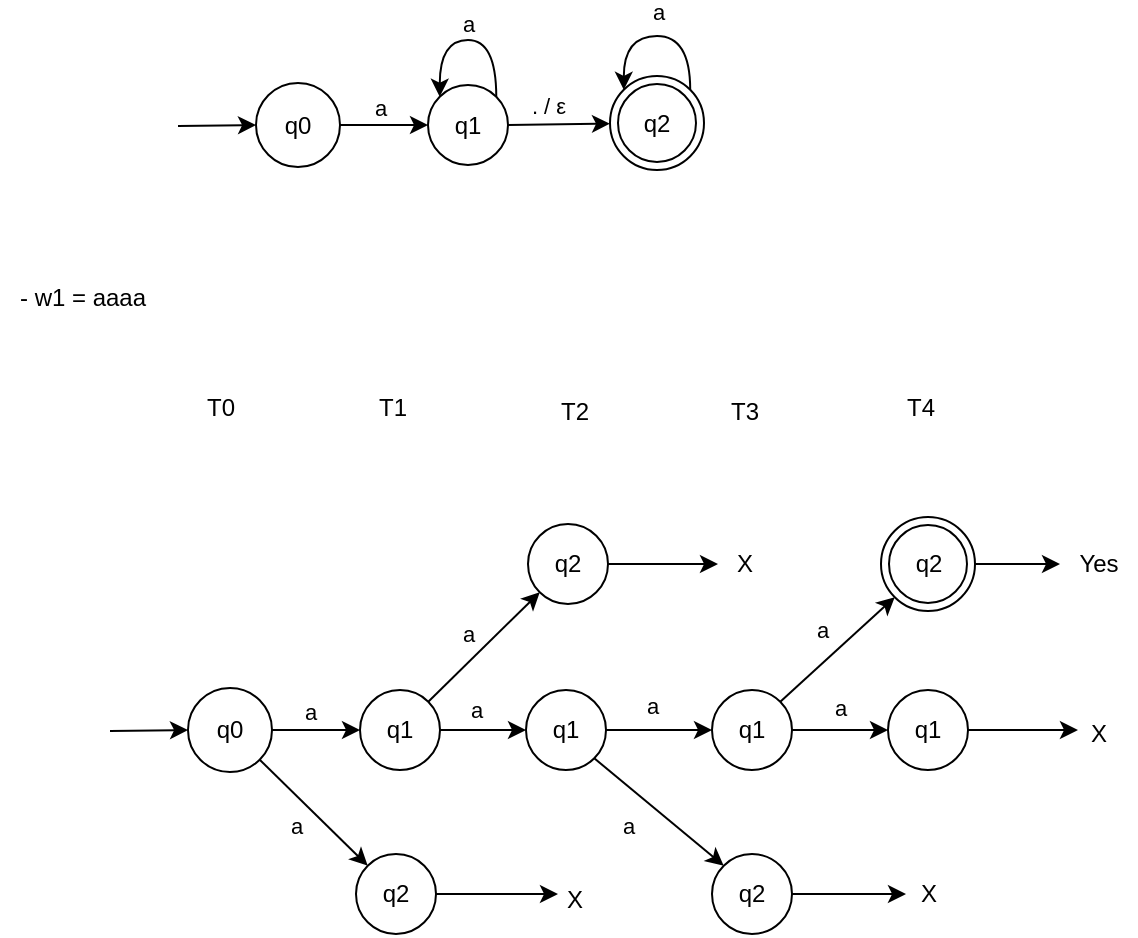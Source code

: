 <mxfile version="24.7.12">
  <diagram name="Page-1" id="Z5FTGkGa2ShZTrfyx7nZ">
    <mxGraphModel dx="1434" dy="827" grid="0" gridSize="10" guides="1" tooltips="1" connect="1" arrows="1" fold="1" page="1" pageScale="1" pageWidth="1654" pageHeight="2336" math="0" shadow="0">
      <root>
        <mxCell id="0" />
        <mxCell id="1" parent="0" />
        <mxCell id="1SRfXrtsyIx2hCv3YblZ-1" value="q0" style="ellipse;whiteSpace=wrap;html=1;aspect=fixed;" parent="1" vertex="1">
          <mxGeometry x="610" y="249.5" width="42" height="42" as="geometry" />
        </mxCell>
        <mxCell id="1SRfXrtsyIx2hCv3YblZ-13" style="edgeStyle=orthogonalEdgeStyle;curved=1;rounded=0;orthogonalLoop=1;jettySize=auto;html=1;exitX=1;exitY=0;exitDx=0;exitDy=0;entryX=0;entryY=0;entryDx=0;entryDy=0;" parent="1" source="1SRfXrtsyIx2hCv3YblZ-2" target="1SRfXrtsyIx2hCv3YblZ-2" edge="1">
          <mxGeometry relative="1" as="geometry">
            <mxPoint x="712" y="156" as="targetPoint" />
            <Array as="points">
              <mxPoint x="730" y="228" />
              <mxPoint x="702" y="228" />
            </Array>
          </mxGeometry>
        </mxCell>
        <mxCell id="1SRfXrtsyIx2hCv3YblZ-17" value="a" style="edgeLabel;html=1;align=center;verticalAlign=middle;resizable=0;points=[];" parent="1SRfXrtsyIx2hCv3YblZ-13" vertex="1" connectable="0">
          <mxGeometry x="-0.062" y="-2" relative="1" as="geometry">
            <mxPoint x="-3" y="-6" as="offset" />
          </mxGeometry>
        </mxCell>
        <mxCell id="1SRfXrtsyIx2hCv3YblZ-14" style="rounded=0;orthogonalLoop=1;jettySize=auto;html=1;exitX=1;exitY=0.5;exitDx=0;exitDy=0;" parent="1" source="1SRfXrtsyIx2hCv3YblZ-2" target="1SRfXrtsyIx2hCv3YblZ-6" edge="1">
          <mxGeometry relative="1" as="geometry" />
        </mxCell>
        <mxCell id="1SRfXrtsyIx2hCv3YblZ-22" value=". / ε" style="edgeLabel;html=1;align=center;verticalAlign=middle;resizable=0;points=[];" parent="1SRfXrtsyIx2hCv3YblZ-14" vertex="1" connectable="0">
          <mxGeometry x="-0.059" relative="1" as="geometry">
            <mxPoint x="-4" y="-9" as="offset" />
          </mxGeometry>
        </mxCell>
        <mxCell id="1SRfXrtsyIx2hCv3YblZ-2" value="q1" style="ellipse;whiteSpace=wrap;html=1;aspect=fixed;" parent="1" vertex="1">
          <mxGeometry x="696" y="250.5" width="40" height="40" as="geometry" />
        </mxCell>
        <mxCell id="1SRfXrtsyIx2hCv3YblZ-6" value="q2" style="ellipse;shape=doubleEllipse;whiteSpace=wrap;html=1;aspect=fixed;" parent="1" vertex="1">
          <mxGeometry x="787" y="246" width="47" height="47" as="geometry" />
        </mxCell>
        <mxCell id="1SRfXrtsyIx2hCv3YblZ-7" value="" style="endArrow=classic;html=1;rounded=0;exitX=1;exitY=0.5;exitDx=0;exitDy=0;entryX=0;entryY=0.5;entryDx=0;entryDy=0;" parent="1" source="1SRfXrtsyIx2hCv3YblZ-1" target="1SRfXrtsyIx2hCv3YblZ-2" edge="1">
          <mxGeometry width="50" height="50" relative="1" as="geometry">
            <mxPoint x="703" y="450" as="sourcePoint" />
            <mxPoint x="753" y="400" as="targetPoint" />
          </mxGeometry>
        </mxCell>
        <mxCell id="1SRfXrtsyIx2hCv3YblZ-16" value="a" style="edgeLabel;html=1;align=center;verticalAlign=middle;resizable=0;points=[];" parent="1SRfXrtsyIx2hCv3YblZ-7" vertex="1" connectable="0">
          <mxGeometry x="0.04" relative="1" as="geometry">
            <mxPoint x="-3" y="-9" as="offset" />
          </mxGeometry>
        </mxCell>
        <mxCell id="1SRfXrtsyIx2hCv3YblZ-18" style="edgeStyle=orthogonalEdgeStyle;curved=1;rounded=0;orthogonalLoop=1;jettySize=auto;html=1;exitX=1;exitY=0;exitDx=0;exitDy=0;entryX=0;entryY=0;entryDx=0;entryDy=0;" parent="1" source="1SRfXrtsyIx2hCv3YblZ-6" target="1SRfXrtsyIx2hCv3YblZ-6" edge="1">
          <mxGeometry relative="1" as="geometry">
            <Array as="points">
              <mxPoint x="827" y="226" />
              <mxPoint x="794" y="226" />
            </Array>
          </mxGeometry>
        </mxCell>
        <mxCell id="1SRfXrtsyIx2hCv3YblZ-19" value="a" style="edgeLabel;html=1;align=center;verticalAlign=middle;resizable=0;points=[];" parent="1SRfXrtsyIx2hCv3YblZ-18" vertex="1" connectable="0">
          <mxGeometry x="-0.081" y="-2" relative="1" as="geometry">
            <mxPoint x="-3" y="-10" as="offset" />
          </mxGeometry>
        </mxCell>
        <mxCell id="dPuKRaZLPDQicDzI08yV-1" value="" style="endArrow=classic;html=1;rounded=0;entryX=0;entryY=0.5;entryDx=0;entryDy=0;" edge="1" parent="1" target="1SRfXrtsyIx2hCv3YblZ-1">
          <mxGeometry width="50" height="50" relative="1" as="geometry">
            <mxPoint x="571" y="271" as="sourcePoint" />
            <mxPoint x="753" y="400" as="targetPoint" />
          </mxGeometry>
        </mxCell>
        <mxCell id="dPuKRaZLPDQicDzI08yV-8" style="edgeStyle=orthogonalEdgeStyle;rounded=0;orthogonalLoop=1;jettySize=auto;html=1;exitX=1;exitY=0.5;exitDx=0;exitDy=0;entryX=0;entryY=0.5;entryDx=0;entryDy=0;" edge="1" parent="1" source="dPuKRaZLPDQicDzI08yV-3" target="dPuKRaZLPDQicDzI08yV-7">
          <mxGeometry relative="1" as="geometry" />
        </mxCell>
        <mxCell id="dPuKRaZLPDQicDzI08yV-9" value="a" style="edgeLabel;html=1;align=center;verticalAlign=middle;resizable=0;points=[];" vertex="1" connectable="0" parent="dPuKRaZLPDQicDzI08yV-8">
          <mxGeometry x="-0.077" y="-2" relative="1" as="geometry">
            <mxPoint x="-2" y="-11" as="offset" />
          </mxGeometry>
        </mxCell>
        <mxCell id="dPuKRaZLPDQicDzI08yV-3" value="q0" style="ellipse;whiteSpace=wrap;html=1;aspect=fixed;" vertex="1" parent="1">
          <mxGeometry x="576" y="552" width="42" height="42" as="geometry" />
        </mxCell>
        <mxCell id="dPuKRaZLPDQicDzI08yV-4" value="" style="endArrow=classic;html=1;rounded=0;entryX=0;entryY=0.5;entryDx=0;entryDy=0;" edge="1" parent="1" target="dPuKRaZLPDQicDzI08yV-3">
          <mxGeometry width="50" height="50" relative="1" as="geometry">
            <mxPoint x="537" y="573.5" as="sourcePoint" />
            <mxPoint x="719" y="702.5" as="targetPoint" />
          </mxGeometry>
        </mxCell>
        <mxCell id="dPuKRaZLPDQicDzI08yV-5" value="- w1 = aaaa" style="text;html=1;align=center;verticalAlign=middle;resizable=0;points=[];autosize=1;strokeColor=none;fillColor=none;" vertex="1" parent="1">
          <mxGeometry x="482" y="344" width="81" height="26" as="geometry" />
        </mxCell>
        <mxCell id="dPuKRaZLPDQicDzI08yV-6" value="T0" style="text;html=1;align=center;verticalAlign=middle;resizable=0;points=[];autosize=1;strokeColor=none;fillColor=none;" vertex="1" parent="1">
          <mxGeometry x="576" y="399" width="32" height="26" as="geometry" />
        </mxCell>
        <mxCell id="dPuKRaZLPDQicDzI08yV-18" style="edgeStyle=orthogonalEdgeStyle;rounded=0;orthogonalLoop=1;jettySize=auto;html=1;exitX=1;exitY=0.5;exitDx=0;exitDy=0;entryX=0;entryY=0.5;entryDx=0;entryDy=0;" edge="1" parent="1" source="dPuKRaZLPDQicDzI08yV-7" target="dPuKRaZLPDQicDzI08yV-17">
          <mxGeometry relative="1" as="geometry" />
        </mxCell>
        <mxCell id="dPuKRaZLPDQicDzI08yV-19" value="a" style="edgeLabel;html=1;align=center;verticalAlign=middle;resizable=0;points=[];" vertex="1" connectable="0" parent="dPuKRaZLPDQicDzI08yV-18">
          <mxGeometry x="-0.25" y="-1" relative="1" as="geometry">
            <mxPoint x="2" y="-11" as="offset" />
          </mxGeometry>
        </mxCell>
        <mxCell id="dPuKRaZLPDQicDzI08yV-36" style="rounded=0;orthogonalLoop=1;jettySize=auto;html=1;exitX=1;exitY=0;exitDx=0;exitDy=0;entryX=0;entryY=1;entryDx=0;entryDy=0;" edge="1" parent="1" source="dPuKRaZLPDQicDzI08yV-7" target="dPuKRaZLPDQicDzI08yV-30">
          <mxGeometry relative="1" as="geometry" />
        </mxCell>
        <mxCell id="dPuKRaZLPDQicDzI08yV-37" value="a" style="edgeLabel;html=1;align=center;verticalAlign=middle;resizable=0;points=[];" vertex="1" connectable="0" parent="dPuKRaZLPDQicDzI08yV-36">
          <mxGeometry x="-0.045" relative="1" as="geometry">
            <mxPoint x="-7" y="-8" as="offset" />
          </mxGeometry>
        </mxCell>
        <mxCell id="dPuKRaZLPDQicDzI08yV-7" value="q1" style="ellipse;whiteSpace=wrap;html=1;aspect=fixed;" vertex="1" parent="1">
          <mxGeometry x="662" y="553" width="40" height="40" as="geometry" />
        </mxCell>
        <mxCell id="dPuKRaZLPDQicDzI08yV-14" style="rounded=0;orthogonalLoop=1;jettySize=auto;html=1;exitX=1;exitY=1;exitDx=0;exitDy=0;entryX=0;entryY=0;entryDx=0;entryDy=0;" edge="1" parent="1" source="dPuKRaZLPDQicDzI08yV-3" target="dPuKRaZLPDQicDzI08yV-20">
          <mxGeometry relative="1" as="geometry">
            <mxPoint x="663.999" y="649.98" as="targetPoint" />
          </mxGeometry>
        </mxCell>
        <mxCell id="dPuKRaZLPDQicDzI08yV-15" value="a" style="edgeLabel;html=1;align=center;verticalAlign=middle;resizable=0;points=[];" vertex="1" connectable="0" parent="dPuKRaZLPDQicDzI08yV-14">
          <mxGeometry x="-0.203" y="-2" relative="1" as="geometry">
            <mxPoint x="-2" y="10" as="offset" />
          </mxGeometry>
        </mxCell>
        <mxCell id="dPuKRaZLPDQicDzI08yV-24" style="edgeStyle=orthogonalEdgeStyle;rounded=0;orthogonalLoop=1;jettySize=auto;html=1;exitX=1;exitY=0.5;exitDx=0;exitDy=0;entryX=0;entryY=0.5;entryDx=0;entryDy=0;" edge="1" parent="1" source="dPuKRaZLPDQicDzI08yV-17" target="dPuKRaZLPDQicDzI08yV-23">
          <mxGeometry relative="1" as="geometry" />
        </mxCell>
        <mxCell id="dPuKRaZLPDQicDzI08yV-25" value="a" style="edgeLabel;html=1;align=center;verticalAlign=middle;resizable=0;points=[];" vertex="1" connectable="0" parent="dPuKRaZLPDQicDzI08yV-24">
          <mxGeometry x="-0.225" y="1" relative="1" as="geometry">
            <mxPoint x="2" y="-11" as="offset" />
          </mxGeometry>
        </mxCell>
        <mxCell id="dPuKRaZLPDQicDzI08yV-42" style="rounded=0;orthogonalLoop=1;jettySize=auto;html=1;exitX=1;exitY=1;exitDx=0;exitDy=0;entryX=0;entryY=0;entryDx=0;entryDy=0;" edge="1" parent="1" source="dPuKRaZLPDQicDzI08yV-17" target="dPuKRaZLPDQicDzI08yV-41">
          <mxGeometry relative="1" as="geometry" />
        </mxCell>
        <mxCell id="dPuKRaZLPDQicDzI08yV-43" value="a" style="edgeLabel;html=1;align=center;verticalAlign=middle;resizable=0;points=[];" vertex="1" connectable="0" parent="dPuKRaZLPDQicDzI08yV-42">
          <mxGeometry x="0.002" y="1" relative="1" as="geometry">
            <mxPoint x="-16" y="8" as="offset" />
          </mxGeometry>
        </mxCell>
        <mxCell id="dPuKRaZLPDQicDzI08yV-17" value="q1" style="ellipse;whiteSpace=wrap;html=1;aspect=fixed;" vertex="1" parent="1">
          <mxGeometry x="745" y="553" width="40" height="40" as="geometry" />
        </mxCell>
        <mxCell id="dPuKRaZLPDQicDzI08yV-20" value="q2" style="ellipse;whiteSpace=wrap;html=1;aspect=fixed;" vertex="1" parent="1">
          <mxGeometry x="660" y="635" width="40" height="40" as="geometry" />
        </mxCell>
        <mxCell id="dPuKRaZLPDQicDzI08yV-21" value="X" style="text;html=1;align=center;verticalAlign=middle;resizable=0;points=[];autosize=1;strokeColor=none;fillColor=none;" vertex="1" parent="1">
          <mxGeometry x="756" y="645" width="26" height="26" as="geometry" />
        </mxCell>
        <mxCell id="dPuKRaZLPDQicDzI08yV-22" style="edgeStyle=orthogonalEdgeStyle;rounded=0;orthogonalLoop=1;jettySize=auto;html=1;exitX=1;exitY=0.5;exitDx=0;exitDy=0;entryX=0.192;entryY=0.385;entryDx=0;entryDy=0;entryPerimeter=0;" edge="1" parent="1" source="dPuKRaZLPDQicDzI08yV-20" target="dPuKRaZLPDQicDzI08yV-21">
          <mxGeometry relative="1" as="geometry" />
        </mxCell>
        <mxCell id="dPuKRaZLPDQicDzI08yV-27" style="edgeStyle=orthogonalEdgeStyle;rounded=0;orthogonalLoop=1;jettySize=auto;html=1;exitX=1;exitY=0.5;exitDx=0;exitDy=0;entryX=0;entryY=0.5;entryDx=0;entryDy=0;" edge="1" parent="1" source="dPuKRaZLPDQicDzI08yV-23" target="dPuKRaZLPDQicDzI08yV-26">
          <mxGeometry relative="1" as="geometry" />
        </mxCell>
        <mxCell id="dPuKRaZLPDQicDzI08yV-40" value="a" style="edgeLabel;html=1;align=center;verticalAlign=middle;resizable=0;points=[];" vertex="1" connectable="0" parent="dPuKRaZLPDQicDzI08yV-27">
          <mxGeometry x="-0.042" y="1" relative="1" as="geometry">
            <mxPoint x="1" y="-10" as="offset" />
          </mxGeometry>
        </mxCell>
        <mxCell id="dPuKRaZLPDQicDzI08yV-47" style="rounded=0;orthogonalLoop=1;jettySize=auto;html=1;exitX=1;exitY=0;exitDx=0;exitDy=0;entryX=0;entryY=1;entryDx=0;entryDy=0;" edge="1" parent="1" source="dPuKRaZLPDQicDzI08yV-23" target="dPuKRaZLPDQicDzI08yV-46">
          <mxGeometry relative="1" as="geometry" />
        </mxCell>
        <mxCell id="dPuKRaZLPDQicDzI08yV-48" value="a" style="edgeLabel;html=1;align=center;verticalAlign=middle;resizable=0;points=[];" vertex="1" connectable="0" parent="dPuKRaZLPDQicDzI08yV-47">
          <mxGeometry x="-0.021" y="2" relative="1" as="geometry">
            <mxPoint x="-6" y="-9" as="offset" />
          </mxGeometry>
        </mxCell>
        <mxCell id="dPuKRaZLPDQicDzI08yV-23" value="q1" style="ellipse;whiteSpace=wrap;html=1;aspect=fixed;" vertex="1" parent="1">
          <mxGeometry x="838" y="553" width="40" height="40" as="geometry" />
        </mxCell>
        <mxCell id="dPuKRaZLPDQicDzI08yV-26" value="q1" style="ellipse;whiteSpace=wrap;html=1;aspect=fixed;" vertex="1" parent="1">
          <mxGeometry x="926" y="553" width="40" height="40" as="geometry" />
        </mxCell>
        <mxCell id="dPuKRaZLPDQicDzI08yV-28" value="X" style="text;html=1;align=center;verticalAlign=middle;resizable=0;points=[];autosize=1;strokeColor=none;fillColor=none;" vertex="1" parent="1">
          <mxGeometry x="1018" y="562" width="26" height="26" as="geometry" />
        </mxCell>
        <mxCell id="dPuKRaZLPDQicDzI08yV-29" style="edgeStyle=orthogonalEdgeStyle;rounded=0;orthogonalLoop=1;jettySize=auto;html=1;exitX=1;exitY=0.5;exitDx=0;exitDy=0;entryX=0.115;entryY=0.423;entryDx=0;entryDy=0;entryPerimeter=0;" edge="1" parent="1" source="dPuKRaZLPDQicDzI08yV-26" target="dPuKRaZLPDQicDzI08yV-28">
          <mxGeometry relative="1" as="geometry">
            <mxPoint x="1016" y="565" as="targetPoint" />
          </mxGeometry>
        </mxCell>
        <mxCell id="dPuKRaZLPDQicDzI08yV-39" style="edgeStyle=orthogonalEdgeStyle;rounded=0;orthogonalLoop=1;jettySize=auto;html=1;exitX=1;exitY=0.5;exitDx=0;exitDy=0;" edge="1" parent="1" source="dPuKRaZLPDQicDzI08yV-30" target="dPuKRaZLPDQicDzI08yV-38">
          <mxGeometry relative="1" as="geometry" />
        </mxCell>
        <mxCell id="dPuKRaZLPDQicDzI08yV-30" value="q2" style="ellipse;whiteSpace=wrap;html=1;aspect=fixed;" vertex="1" parent="1">
          <mxGeometry x="746" y="470" width="40" height="40" as="geometry" />
        </mxCell>
        <mxCell id="dPuKRaZLPDQicDzI08yV-31" value="T1" style="text;html=1;align=center;verticalAlign=middle;resizable=0;points=[];autosize=1;strokeColor=none;fillColor=none;" vertex="1" parent="1">
          <mxGeometry x="662" y="399" width="32" height="26" as="geometry" />
        </mxCell>
        <mxCell id="dPuKRaZLPDQicDzI08yV-32" value="T2" style="text;html=1;align=center;verticalAlign=middle;resizable=0;points=[];autosize=1;strokeColor=none;fillColor=none;" vertex="1" parent="1">
          <mxGeometry x="753" y="401" width="32" height="26" as="geometry" />
        </mxCell>
        <mxCell id="dPuKRaZLPDQicDzI08yV-33" value="T3" style="text;html=1;align=center;verticalAlign=middle;resizable=0;points=[];autosize=1;strokeColor=none;fillColor=none;" vertex="1" parent="1">
          <mxGeometry x="838" y="401" width="32" height="26" as="geometry" />
        </mxCell>
        <mxCell id="dPuKRaZLPDQicDzI08yV-34" value="T4" style="text;html=1;align=center;verticalAlign=middle;resizable=0;points=[];autosize=1;strokeColor=none;fillColor=none;" vertex="1" parent="1">
          <mxGeometry x="926" y="399" width="32" height="26" as="geometry" />
        </mxCell>
        <mxCell id="dPuKRaZLPDQicDzI08yV-38" value="X" style="text;html=1;align=center;verticalAlign=middle;resizable=0;points=[];autosize=1;strokeColor=none;fillColor=none;" vertex="1" parent="1">
          <mxGeometry x="841" y="477" width="26" height="26" as="geometry" />
        </mxCell>
        <mxCell id="dPuKRaZLPDQicDzI08yV-41" value="q2" style="ellipse;whiteSpace=wrap;html=1;aspect=fixed;" vertex="1" parent="1">
          <mxGeometry x="838" y="635" width="40" height="40" as="geometry" />
        </mxCell>
        <mxCell id="dPuKRaZLPDQicDzI08yV-44" value="X" style="text;html=1;align=center;verticalAlign=middle;resizable=0;points=[];autosize=1;strokeColor=none;fillColor=none;" vertex="1" parent="1">
          <mxGeometry x="933" y="642" width="26" height="26" as="geometry" />
        </mxCell>
        <mxCell id="dPuKRaZLPDQicDzI08yV-45" style="edgeStyle=orthogonalEdgeStyle;rounded=0;orthogonalLoop=1;jettySize=auto;html=1;exitX=1;exitY=0.5;exitDx=0;exitDy=0;entryX=0.077;entryY=0.5;entryDx=0;entryDy=0;entryPerimeter=0;" edge="1" parent="1" source="dPuKRaZLPDQicDzI08yV-41" target="dPuKRaZLPDQicDzI08yV-44">
          <mxGeometry relative="1" as="geometry" />
        </mxCell>
        <mxCell id="dPuKRaZLPDQicDzI08yV-50" style="edgeStyle=orthogonalEdgeStyle;rounded=0;orthogonalLoop=1;jettySize=auto;html=1;exitX=1;exitY=0.5;exitDx=0;exitDy=0;" edge="1" parent="1" source="dPuKRaZLPDQicDzI08yV-46" target="dPuKRaZLPDQicDzI08yV-49">
          <mxGeometry relative="1" as="geometry" />
        </mxCell>
        <mxCell id="dPuKRaZLPDQicDzI08yV-46" value="q2" style="ellipse;shape=doubleEllipse;whiteSpace=wrap;html=1;aspect=fixed;" vertex="1" parent="1">
          <mxGeometry x="922.5" y="466.5" width="47" height="47" as="geometry" />
        </mxCell>
        <mxCell id="dPuKRaZLPDQicDzI08yV-49" value="Yes" style="text;html=1;align=center;verticalAlign=middle;resizable=0;points=[];autosize=1;strokeColor=none;fillColor=none;" vertex="1" parent="1">
          <mxGeometry x="1012" y="477" width="38" height="26" as="geometry" />
        </mxCell>
      </root>
    </mxGraphModel>
  </diagram>
</mxfile>
